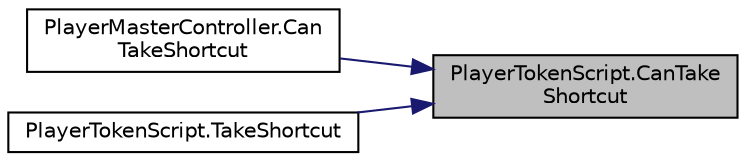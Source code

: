 digraph "PlayerTokenScript.CanTakeShortcut"
{
 // LATEX_PDF_SIZE
  edge [fontname="Helvetica",fontsize="10",labelfontname="Helvetica",labelfontsize="10"];
  node [fontname="Helvetica",fontsize="10",shape=record];
  rankdir="RL";
  Node1 [label="PlayerTokenScript.CanTake\lShortcut",height=0.2,width=0.4,color="black", fillcolor="grey75", style="filled", fontcolor="black",tooltip=" "];
  Node1 -> Node2 [dir="back",color="midnightblue",fontsize="10",style="solid",fontname="Helvetica"];
  Node2 [label="PlayerMasterController.Can\lTakeShortcut",height=0.2,width=0.4,color="black", fillcolor="white", style="filled",URL="$class_player_master_controller.html#a281d37e414bc17c9441964104f039b4a",tooltip="check if the player can take a short cut"];
  Node1 -> Node3 [dir="back",color="midnightblue",fontsize="10",style="solid",fontname="Helvetica"];
  Node3 [label="PlayerTokenScript.TakeShortcut",height=0.2,width=0.4,color="black", fillcolor="white", style="filled",URL="$class_player_token_script.html#acadae9824e11bd147d2c65cbb86ea89d",tooltip=" "];
}
